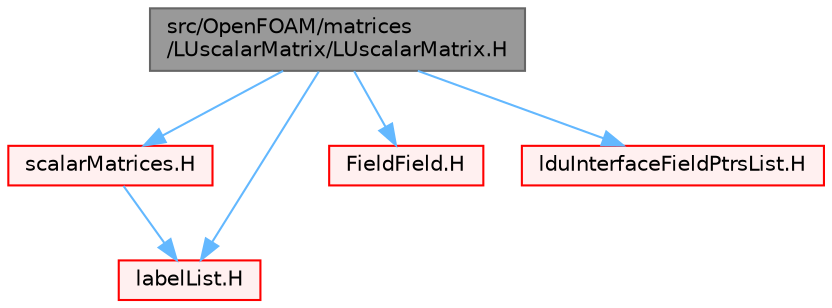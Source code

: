 digraph "src/OpenFOAM/matrices/LUscalarMatrix/LUscalarMatrix.H"
{
 // LATEX_PDF_SIZE
  bgcolor="transparent";
  edge [fontname=Helvetica,fontsize=10,labelfontname=Helvetica,labelfontsize=10];
  node [fontname=Helvetica,fontsize=10,shape=box,height=0.2,width=0.4];
  Node1 [id="Node000001",label="src/OpenFOAM/matrices\l/LUscalarMatrix/LUscalarMatrix.H",height=0.2,width=0.4,color="gray40", fillcolor="grey60", style="filled", fontcolor="black",tooltip=" "];
  Node1 -> Node2 [id="edge1_Node000001_Node000002",color="steelblue1",style="solid",tooltip=" "];
  Node2 [id="Node000002",label="scalarMatrices.H",height=0.2,width=0.4,color="red", fillcolor="#FFF0F0", style="filled",URL="$scalarMatrices_8H.html",tooltip=" "];
  Node2 -> Node116 [id="edge2_Node000002_Node000116",color="steelblue1",style="solid",tooltip=" "];
  Node116 [id="Node000116",label="labelList.H",height=0.2,width=0.4,color="red", fillcolor="#FFF0F0", style="filled",URL="$labelList_8H.html",tooltip=" "];
  Node1 -> Node116 [id="edge3_Node000001_Node000116",color="steelblue1",style="solid",tooltip=" "];
  Node1 -> Node183 [id="edge4_Node000001_Node000183",color="steelblue1",style="solid",tooltip=" "];
  Node183 [id="Node000183",label="FieldField.H",height=0.2,width=0.4,color="red", fillcolor="#FFF0F0", style="filled",URL="$FieldField_8H.html",tooltip=" "];
  Node1 -> Node196 [id="edge5_Node000001_Node000196",color="steelblue1",style="solid",tooltip=" "];
  Node196 [id="Node000196",label="lduInterfaceFieldPtrsList.H",height=0.2,width=0.4,color="red", fillcolor="#FFF0F0", style="filled",URL="$lduInterfaceFieldPtrsList_8H.html",tooltip=" "];
}
